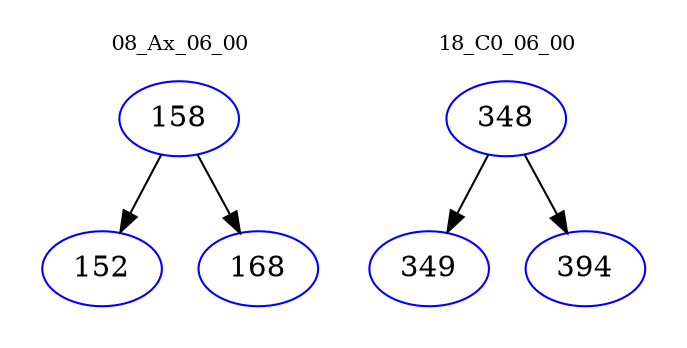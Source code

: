 digraph{
subgraph cluster_0 {
color = white
label = "08_Ax_06_00";
fontsize=10;
T0_158 [label="158", color="blue"]
T0_158 -> T0_152 [color="black"]
T0_152 [label="152", color="blue"]
T0_158 -> T0_168 [color="black"]
T0_168 [label="168", color="blue"]
}
subgraph cluster_1 {
color = white
label = "18_C0_06_00";
fontsize=10;
T1_348 [label="348", color="blue"]
T1_348 -> T1_349 [color="black"]
T1_349 [label="349", color="blue"]
T1_348 -> T1_394 [color="black"]
T1_394 [label="394", color="blue"]
}
}
